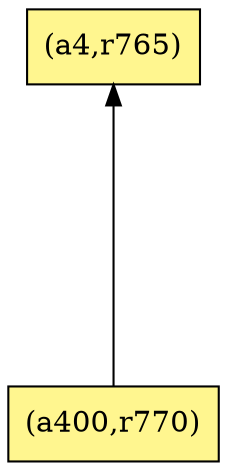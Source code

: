digraph G {
rankdir=BT;ranksep="2.0";
"(a4,r765)" [shape=record,fillcolor=khaki1,style=filled,label="{(a4,r765)}"];
"(a400,r770)" [shape=record,fillcolor=khaki1,style=filled,label="{(a400,r770)}"];
"(a400,r770)" -> "(a4,r765)"
}